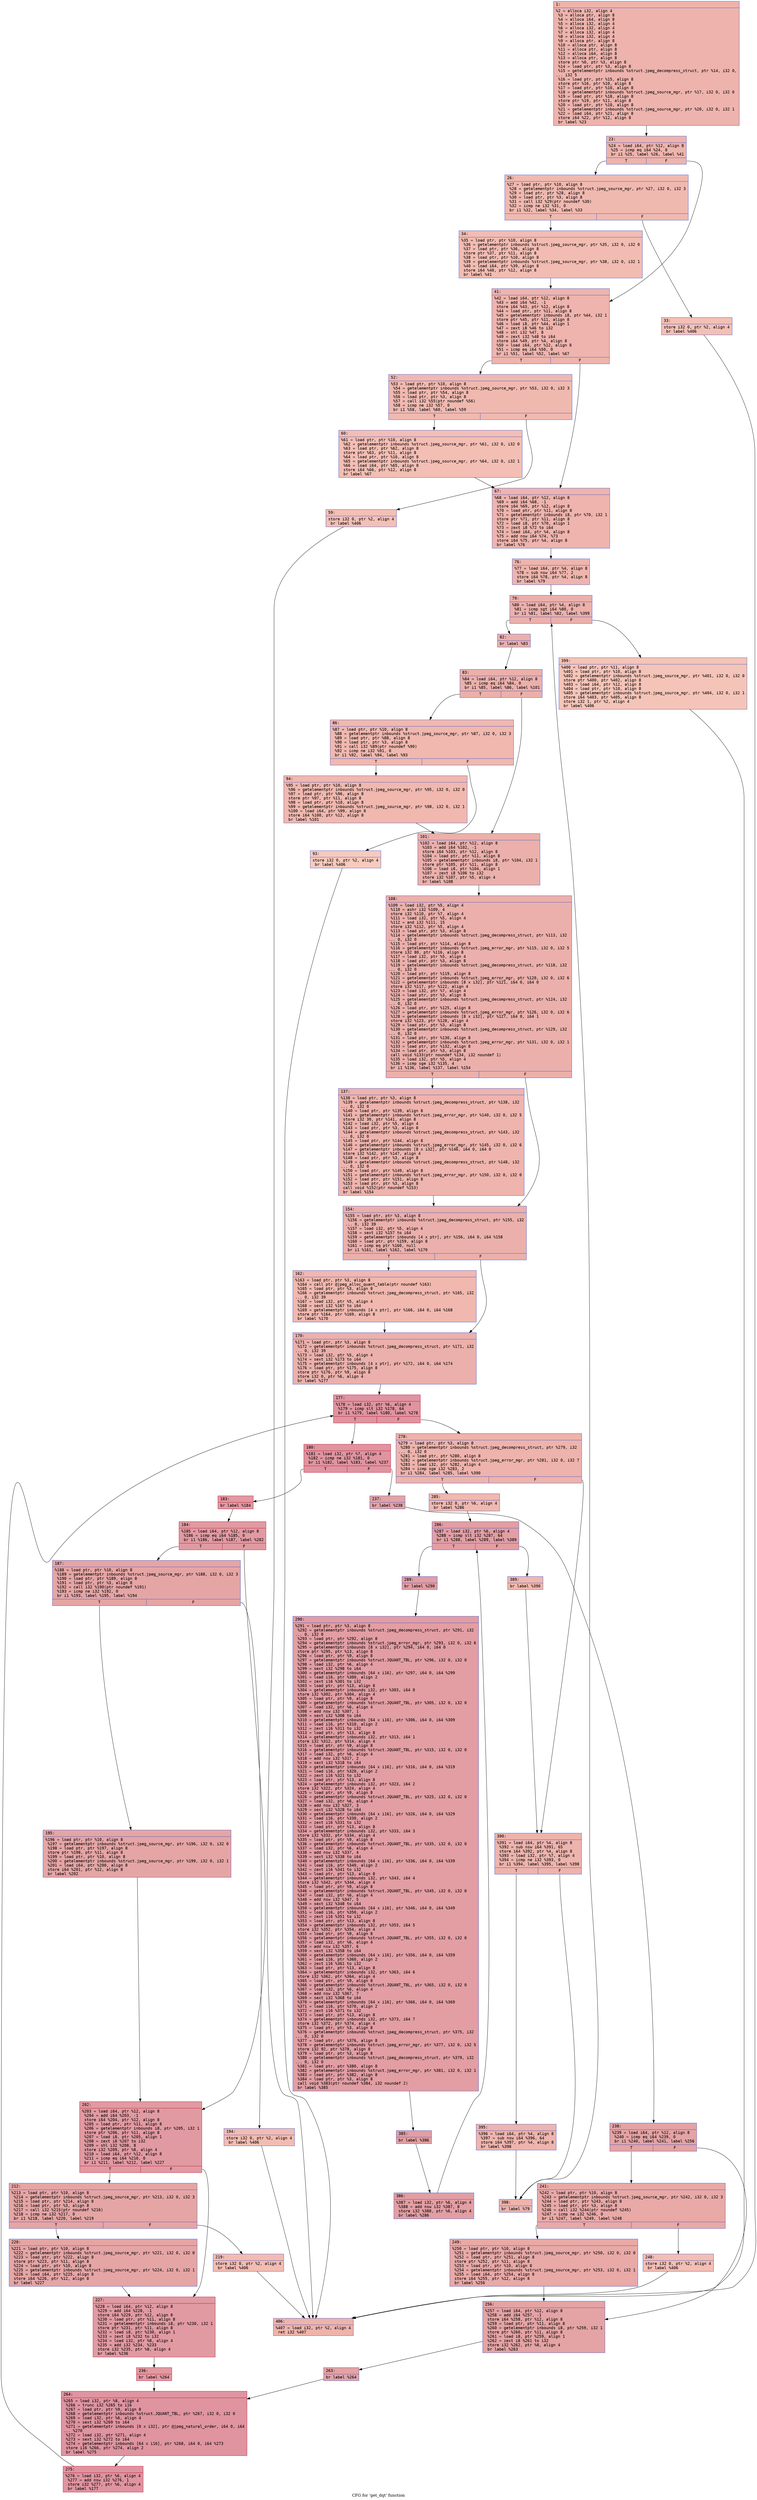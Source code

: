 digraph "CFG for 'get_dqt' function" {
	label="CFG for 'get_dqt' function";

	Node0x60000315f7f0 [shape=record,color="#3d50c3ff", style=filled, fillcolor="#d6524470" fontname="Courier",label="{1:\l|  %2 = alloca i32, align 4\l  %3 = alloca ptr, align 8\l  %4 = alloca i64, align 8\l  %5 = alloca i32, align 4\l  %6 = alloca i32, align 4\l  %7 = alloca i32, align 4\l  %8 = alloca i32, align 4\l  %9 = alloca ptr, align 8\l  %10 = alloca ptr, align 8\l  %11 = alloca ptr, align 8\l  %12 = alloca i64, align 8\l  %13 = alloca ptr, align 8\l  store ptr %0, ptr %3, align 8\l  %14 = load ptr, ptr %3, align 8\l  %15 = getelementptr inbounds %struct.jpeg_decompress_struct, ptr %14, i32 0,\l... i32 5\l  %16 = load ptr, ptr %15, align 8\l  store ptr %16, ptr %10, align 8\l  %17 = load ptr, ptr %10, align 8\l  %18 = getelementptr inbounds %struct.jpeg_source_mgr, ptr %17, i32 0, i32 0\l  %19 = load ptr, ptr %18, align 8\l  store ptr %19, ptr %11, align 8\l  %20 = load ptr, ptr %10, align 8\l  %21 = getelementptr inbounds %struct.jpeg_source_mgr, ptr %20, i32 0, i32 1\l  %22 = load i64, ptr %21, align 8\l  store i64 %22, ptr %12, align 8\l  br label %23\l}"];
	Node0x60000315f7f0 -> Node0x60000315f840[tooltip="1 -> 23\nProbability 100.00%" ];
	Node0x60000315f840 [shape=record,color="#3d50c3ff", style=filled, fillcolor="#d6524470" fontname="Courier",label="{23:\l|  %24 = load i64, ptr %12, align 8\l  %25 = icmp eq i64 %24, 0\l  br i1 %25, label %26, label %41\l|{<s0>T|<s1>F}}"];
	Node0x60000315f840:s0 -> Node0x60000315f890[tooltip="23 -> 26\nProbability 37.50%" ];
	Node0x60000315f840:s1 -> Node0x60000315f980[tooltip="23 -> 41\nProbability 62.50%" ];
	Node0x60000315f890 [shape=record,color="#3d50c3ff", style=filled, fillcolor="#de614d70" fontname="Courier",label="{26:\l|  %27 = load ptr, ptr %10, align 8\l  %28 = getelementptr inbounds %struct.jpeg_source_mgr, ptr %27, i32 0, i32 3\l  %29 = load ptr, ptr %28, align 8\l  %30 = load ptr, ptr %3, align 8\l  %31 = call i32 %29(ptr noundef %30)\l  %32 = icmp ne i32 %31, 0\l  br i1 %32, label %34, label %33\l|{<s0>T|<s1>F}}"];
	Node0x60000315f890:s0 -> Node0x60000315f930[tooltip="26 -> 34\nProbability 62.50%" ];
	Node0x60000315f890:s1 -> Node0x60000315f8e0[tooltip="26 -> 33\nProbability 37.50%" ];
	Node0x60000315f8e0 [shape=record,color="#3d50c3ff", style=filled, fillcolor="#e5705870" fontname="Courier",label="{33:\l|  store i32 0, ptr %2, align 4\l  br label %406\l}"];
	Node0x60000315f8e0 -> Node0x600003158a00[tooltip="33 -> 406\nProbability 100.00%" ];
	Node0x60000315f930 [shape=record,color="#3d50c3ff", style=filled, fillcolor="#e1675170" fontname="Courier",label="{34:\l|  %35 = load ptr, ptr %10, align 8\l  %36 = getelementptr inbounds %struct.jpeg_source_mgr, ptr %35, i32 0, i32 0\l  %37 = load ptr, ptr %36, align 8\l  store ptr %37, ptr %11, align 8\l  %38 = load ptr, ptr %10, align 8\l  %39 = getelementptr inbounds %struct.jpeg_source_mgr, ptr %38, i32 0, i32 1\l  %40 = load i64, ptr %39, align 8\l  store i64 %40, ptr %12, align 8\l  br label %41\l}"];
	Node0x60000315f930 -> Node0x60000315f980[tooltip="34 -> 41\nProbability 100.00%" ];
	Node0x60000315f980 [shape=record,color="#3d50c3ff", style=filled, fillcolor="#d8564670" fontname="Courier",label="{41:\l|  %42 = load i64, ptr %12, align 8\l  %43 = add i64 %42, -1\l  store i64 %43, ptr %12, align 8\l  %44 = load ptr, ptr %11, align 8\l  %45 = getelementptr inbounds i8, ptr %44, i32 1\l  store ptr %45, ptr %11, align 8\l  %46 = load i8, ptr %44, align 1\l  %47 = zext i8 %46 to i32\l  %48 = shl i32 %47, 8\l  %49 = zext i32 %48 to i64\l  store i64 %49, ptr %4, align 8\l  %50 = load i64, ptr %12, align 8\l  %51 = icmp eq i64 %50, 0\l  br i1 %51, label %52, label %67\l|{<s0>T|<s1>F}}"];
	Node0x60000315f980:s0 -> Node0x60000315f9d0[tooltip="41 -> 52\nProbability 37.50%" ];
	Node0x60000315f980:s1 -> Node0x60000315fac0[tooltip="41 -> 67\nProbability 62.50%" ];
	Node0x60000315f9d0 [shape=record,color="#3d50c3ff", style=filled, fillcolor="#de614d70" fontname="Courier",label="{52:\l|  %53 = load ptr, ptr %10, align 8\l  %54 = getelementptr inbounds %struct.jpeg_source_mgr, ptr %53, i32 0, i32 3\l  %55 = load ptr, ptr %54, align 8\l  %56 = load ptr, ptr %3, align 8\l  %57 = call i32 %55(ptr noundef %56)\l  %58 = icmp ne i32 %57, 0\l  br i1 %58, label %60, label %59\l|{<s0>T|<s1>F}}"];
	Node0x60000315f9d0:s0 -> Node0x60000315fa70[tooltip="52 -> 60\nProbability 62.50%" ];
	Node0x60000315f9d0:s1 -> Node0x60000315fa20[tooltip="52 -> 59\nProbability 37.50%" ];
	Node0x60000315fa20 [shape=record,color="#3d50c3ff", style=filled, fillcolor="#e5705870" fontname="Courier",label="{59:\l|  store i32 0, ptr %2, align 4\l  br label %406\l}"];
	Node0x60000315fa20 -> Node0x600003158a00[tooltip="59 -> 406\nProbability 100.00%" ];
	Node0x60000315fa70 [shape=record,color="#3d50c3ff", style=filled, fillcolor="#e36c5570" fontname="Courier",label="{60:\l|  %61 = load ptr, ptr %10, align 8\l  %62 = getelementptr inbounds %struct.jpeg_source_mgr, ptr %61, i32 0, i32 0\l  %63 = load ptr, ptr %62, align 8\l  store ptr %63, ptr %11, align 8\l  %64 = load ptr, ptr %10, align 8\l  %65 = getelementptr inbounds %struct.jpeg_source_mgr, ptr %64, i32 0, i32 1\l  %66 = load i64, ptr %65, align 8\l  store i64 %66, ptr %12, align 8\l  br label %67\l}"];
	Node0x60000315fa70 -> Node0x60000315fac0[tooltip="60 -> 67\nProbability 100.00%" ];
	Node0x60000315fac0 [shape=record,color="#3d50c3ff", style=filled, fillcolor="#d8564670" fontname="Courier",label="{67:\l|  %68 = load i64, ptr %12, align 8\l  %69 = add i64 %68, -1\l  store i64 %69, ptr %12, align 8\l  %70 = load ptr, ptr %11, align 8\l  %71 = getelementptr inbounds i8, ptr %70, i32 1\l  store ptr %71, ptr %11, align 8\l  %72 = load i8, ptr %70, align 1\l  %73 = zext i8 %72 to i64\l  %74 = load i64, ptr %4, align 8\l  %75 = add nsw i64 %74, %73\l  store i64 %75, ptr %4, align 8\l  br label %76\l}"];
	Node0x60000315fac0 -> Node0x60000315fb10[tooltip="67 -> 76\nProbability 100.00%" ];
	Node0x60000315fb10 [shape=record,color="#3d50c3ff", style=filled, fillcolor="#d8564670" fontname="Courier",label="{76:\l|  %77 = load i64, ptr %4, align 8\l  %78 = sub nsw i64 %77, 2\l  store i64 %78, ptr %4, align 8\l  br label %79\l}"];
	Node0x60000315fb10 -> Node0x60000315fb60[tooltip="76 -> 79\nProbability 100.00%" ];
	Node0x60000315fb60 [shape=record,color="#3d50c3ff", style=filled, fillcolor="#d24b4070" fontname="Courier",label="{79:\l|  %80 = load i64, ptr %4, align 8\l  %81 = icmp sgt i64 %80, 0\l  br i1 %81, label %82, label %399\l|{<s0>T|<s1>F}}"];
	Node0x60000315fb60:s0 -> Node0x60000315fbb0[tooltip="79 -> 82\nProbability 96.88%" ];
	Node0x60000315fb60:s1 -> Node0x6000031589b0[tooltip="79 -> 399\nProbability 3.12%" ];
	Node0x60000315fbb0 [shape=record,color="#3d50c3ff", style=filled, fillcolor="#d24b4070" fontname="Courier",label="{82:\l|  br label %83\l}"];
	Node0x60000315fbb0 -> Node0x60000315fc00[tooltip="82 -> 83\nProbability 100.00%" ];
	Node0x60000315fc00 [shape=record,color="#3d50c3ff", style=filled, fillcolor="#d24b4070" fontname="Courier",label="{83:\l|  %84 = load i64, ptr %12, align 8\l  %85 = icmp eq i64 %84, 0\l  br i1 %85, label %86, label %101\l|{<s0>T|<s1>F}}"];
	Node0x60000315fc00:s0 -> Node0x60000315fc50[tooltip="83 -> 86\nProbability 37.50%" ];
	Node0x60000315fc00:s1 -> Node0x60000315fd40[tooltip="83 -> 101\nProbability 62.50%" ];
	Node0x60000315fc50 [shape=record,color="#3d50c3ff", style=filled, fillcolor="#dc5d4a70" fontname="Courier",label="{86:\l|  %87 = load ptr, ptr %10, align 8\l  %88 = getelementptr inbounds %struct.jpeg_source_mgr, ptr %87, i32 0, i32 3\l  %89 = load ptr, ptr %88, align 8\l  %90 = load ptr, ptr %3, align 8\l  %91 = call i32 %89(ptr noundef %90)\l  %92 = icmp ne i32 %91, 0\l  br i1 %92, label %94, label %93\l|{<s0>T|<s1>F}}"];
	Node0x60000315fc50:s0 -> Node0x60000315fcf0[tooltip="86 -> 94\nProbability 96.88%" ];
	Node0x60000315fc50:s1 -> Node0x60000315fca0[tooltip="86 -> 93\nProbability 3.12%" ];
	Node0x60000315fca0 [shape=record,color="#3d50c3ff", style=filled, fillcolor="#ef886b70" fontname="Courier",label="{93:\l|  store i32 0, ptr %2, align 4\l  br label %406\l}"];
	Node0x60000315fca0 -> Node0x600003158a00[tooltip="93 -> 406\nProbability 100.00%" ];
	Node0x60000315fcf0 [shape=record,color="#3d50c3ff", style=filled, fillcolor="#dc5d4a70" fontname="Courier",label="{94:\l|  %95 = load ptr, ptr %10, align 8\l  %96 = getelementptr inbounds %struct.jpeg_source_mgr, ptr %95, i32 0, i32 0\l  %97 = load ptr, ptr %96, align 8\l  store ptr %97, ptr %11, align 8\l  %98 = load ptr, ptr %10, align 8\l  %99 = getelementptr inbounds %struct.jpeg_source_mgr, ptr %98, i32 0, i32 1\l  %100 = load i64, ptr %99, align 8\l  store i64 %100, ptr %12, align 8\l  br label %101\l}"];
	Node0x60000315fcf0 -> Node0x60000315fd40[tooltip="94 -> 101\nProbability 100.00%" ];
	Node0x60000315fd40 [shape=record,color="#3d50c3ff", style=filled, fillcolor="#d24b4070" fontname="Courier",label="{101:\l|  %102 = load i64, ptr %12, align 8\l  %103 = add i64 %102, -1\l  store i64 %103, ptr %12, align 8\l  %104 = load ptr, ptr %11, align 8\l  %105 = getelementptr inbounds i8, ptr %104, i32 1\l  store ptr %105, ptr %11, align 8\l  %106 = load i8, ptr %104, align 1\l  %107 = zext i8 %106 to i32\l  store i32 %107, ptr %5, align 4\l  br label %108\l}"];
	Node0x60000315fd40 -> Node0x60000315fd90[tooltip="101 -> 108\nProbability 100.00%" ];
	Node0x60000315fd90 [shape=record,color="#3d50c3ff", style=filled, fillcolor="#d24b4070" fontname="Courier",label="{108:\l|  %109 = load i32, ptr %5, align 4\l  %110 = ashr i32 %109, 4\l  store i32 %110, ptr %7, align 4\l  %111 = load i32, ptr %5, align 4\l  %112 = and i32 %111, 15\l  store i32 %112, ptr %5, align 4\l  %113 = load ptr, ptr %3, align 8\l  %114 = getelementptr inbounds %struct.jpeg_decompress_struct, ptr %113, i32\l... 0, i32 0\l  %115 = load ptr, ptr %114, align 8\l  %116 = getelementptr inbounds %struct.jpeg_error_mgr, ptr %115, i32 0, i32 5\l  store i32 80, ptr %116, align 8\l  %117 = load i32, ptr %5, align 4\l  %118 = load ptr, ptr %3, align 8\l  %119 = getelementptr inbounds %struct.jpeg_decompress_struct, ptr %118, i32\l... 0, i32 0\l  %120 = load ptr, ptr %119, align 8\l  %121 = getelementptr inbounds %struct.jpeg_error_mgr, ptr %120, i32 0, i32 6\l  %122 = getelementptr inbounds [8 x i32], ptr %121, i64 0, i64 0\l  store i32 %117, ptr %122, align 4\l  %123 = load i32, ptr %7, align 4\l  %124 = load ptr, ptr %3, align 8\l  %125 = getelementptr inbounds %struct.jpeg_decompress_struct, ptr %124, i32\l... 0, i32 0\l  %126 = load ptr, ptr %125, align 8\l  %127 = getelementptr inbounds %struct.jpeg_error_mgr, ptr %126, i32 0, i32 6\l  %128 = getelementptr inbounds [8 x i32], ptr %127, i64 0, i64 1\l  store i32 %123, ptr %128, align 4\l  %129 = load ptr, ptr %3, align 8\l  %130 = getelementptr inbounds %struct.jpeg_decompress_struct, ptr %129, i32\l... 0, i32 0\l  %131 = load ptr, ptr %130, align 8\l  %132 = getelementptr inbounds %struct.jpeg_error_mgr, ptr %131, i32 0, i32 1\l  %133 = load ptr, ptr %132, align 8\l  %134 = load ptr, ptr %3, align 8\l  call void %133(ptr noundef %134, i32 noundef 1)\l  %135 = load i32, ptr %5, align 4\l  %136 = icmp sge i32 %135, 4\l  br i1 %136, label %137, label %154\l|{<s0>T|<s1>F}}"];
	Node0x60000315fd90:s0 -> Node0x60000315fde0[tooltip="108 -> 137\nProbability 50.00%" ];
	Node0x60000315fd90:s1 -> Node0x60000315fe30[tooltip="108 -> 154\nProbability 50.00%" ];
	Node0x60000315fde0 [shape=record,color="#3d50c3ff", style=filled, fillcolor="#d8564670" fontname="Courier",label="{137:\l|  %138 = load ptr, ptr %3, align 8\l  %139 = getelementptr inbounds %struct.jpeg_decompress_struct, ptr %138, i32\l... 0, i32 0\l  %140 = load ptr, ptr %139, align 8\l  %141 = getelementptr inbounds %struct.jpeg_error_mgr, ptr %140, i32 0, i32 5\l  store i32 30, ptr %141, align 8\l  %142 = load i32, ptr %5, align 4\l  %143 = load ptr, ptr %3, align 8\l  %144 = getelementptr inbounds %struct.jpeg_decompress_struct, ptr %143, i32\l... 0, i32 0\l  %145 = load ptr, ptr %144, align 8\l  %146 = getelementptr inbounds %struct.jpeg_error_mgr, ptr %145, i32 0, i32 6\l  %147 = getelementptr inbounds [8 x i32], ptr %146, i64 0, i64 0\l  store i32 %142, ptr %147, align 4\l  %148 = load ptr, ptr %3, align 8\l  %149 = getelementptr inbounds %struct.jpeg_decompress_struct, ptr %148, i32\l... 0, i32 0\l  %150 = load ptr, ptr %149, align 8\l  %151 = getelementptr inbounds %struct.jpeg_error_mgr, ptr %150, i32 0, i32 0\l  %152 = load ptr, ptr %151, align 8\l  %153 = load ptr, ptr %3, align 8\l  call void %152(ptr noundef %153)\l  br label %154\l}"];
	Node0x60000315fde0 -> Node0x60000315fe30[tooltip="137 -> 154\nProbability 100.00%" ];
	Node0x60000315fe30 [shape=record,color="#3d50c3ff", style=filled, fillcolor="#d24b4070" fontname="Courier",label="{154:\l|  %155 = load ptr, ptr %3, align 8\l  %156 = getelementptr inbounds %struct.jpeg_decompress_struct, ptr %155, i32\l... 0, i32 39\l  %157 = load i32, ptr %5, align 4\l  %158 = sext i32 %157 to i64\l  %159 = getelementptr inbounds [4 x ptr], ptr %156, i64 0, i64 %158\l  %160 = load ptr, ptr %159, align 8\l  %161 = icmp eq ptr %160, null\l  br i1 %161, label %162, label %170\l|{<s0>T|<s1>F}}"];
	Node0x60000315fe30:s0 -> Node0x60000315fe80[tooltip="154 -> 162\nProbability 37.50%" ];
	Node0x60000315fe30:s1 -> Node0x60000315fed0[tooltip="154 -> 170\nProbability 62.50%" ];
	Node0x60000315fe80 [shape=record,color="#3d50c3ff", style=filled, fillcolor="#dc5d4a70" fontname="Courier",label="{162:\l|  %163 = load ptr, ptr %3, align 8\l  %164 = call ptr @jpeg_alloc_quant_table(ptr noundef %163)\l  %165 = load ptr, ptr %3, align 8\l  %166 = getelementptr inbounds %struct.jpeg_decompress_struct, ptr %165, i32\l... 0, i32 39\l  %167 = load i32, ptr %5, align 4\l  %168 = sext i32 %167 to i64\l  %169 = getelementptr inbounds [4 x ptr], ptr %166, i64 0, i64 %168\l  store ptr %164, ptr %169, align 8\l  br label %170\l}"];
	Node0x60000315fe80 -> Node0x60000315fed0[tooltip="162 -> 170\nProbability 100.00%" ];
	Node0x60000315fed0 [shape=record,color="#3d50c3ff", style=filled, fillcolor="#d24b4070" fontname="Courier",label="{170:\l|  %171 = load ptr, ptr %3, align 8\l  %172 = getelementptr inbounds %struct.jpeg_decompress_struct, ptr %171, i32\l... 0, i32 39\l  %173 = load i32, ptr %5, align 4\l  %174 = sext i32 %173 to i64\l  %175 = getelementptr inbounds [4 x ptr], ptr %172, i64 0, i64 %174\l  %176 = load ptr, ptr %175, align 8\l  store ptr %176, ptr %9, align 8\l  store i32 0, ptr %6, align 4\l  br label %177\l}"];
	Node0x60000315fed0 -> Node0x60000315ff20[tooltip="170 -> 177\nProbability 100.00%" ];
	Node0x60000315ff20 [shape=record,color="#b70d28ff", style=filled, fillcolor="#b70d2870" fontname="Courier",label="{177:\l|  %178 = load i32, ptr %6, align 4\l  %179 = icmp slt i32 %178, 64\l  br i1 %179, label %180, label %278\l|{<s0>T|<s1>F}}"];
	Node0x60000315ff20:s0 -> Node0x60000315ff70[tooltip="177 -> 180\nProbability 96.88%" ];
	Node0x60000315ff20:s1 -> Node0x600003158640[tooltip="177 -> 278\nProbability 3.12%" ];
	Node0x60000315ff70 [shape=record,color="#b70d28ff", style=filled, fillcolor="#b70d2870" fontname="Courier",label="{180:\l|  %181 = load i32, ptr %7, align 4\l  %182 = icmp ne i32 %181, 0\l  br i1 %182, label %183, label %237\l|{<s0>T|<s1>F}}"];
	Node0x60000315ff70:s0 -> Node0x600003158000[tooltip="180 -> 183\nProbability 62.50%" ];
	Node0x60000315ff70:s1 -> Node0x600003158370[tooltip="180 -> 237\nProbability 37.50%" ];
	Node0x600003158000 [shape=record,color="#b70d28ff", style=filled, fillcolor="#bb1b2c70" fontname="Courier",label="{183:\l|  br label %184\l}"];
	Node0x600003158000 -> Node0x600003158050[tooltip="183 -> 184\nProbability 100.00%" ];
	Node0x600003158050 [shape=record,color="#b70d28ff", style=filled, fillcolor="#bb1b2c70" fontname="Courier",label="{184:\l|  %185 = load i64, ptr %12, align 8\l  %186 = icmp eq i64 %185, 0\l  br i1 %186, label %187, label %202\l|{<s0>T|<s1>F}}"];
	Node0x600003158050:s0 -> Node0x6000031580a0[tooltip="184 -> 187\nProbability 37.50%" ];
	Node0x600003158050:s1 -> Node0x600003158190[tooltip="184 -> 202\nProbability 62.50%" ];
	Node0x6000031580a0 [shape=record,color="#3d50c3ff", style=filled, fillcolor="#c5333470" fontname="Courier",label="{187:\l|  %188 = load ptr, ptr %10, align 8\l  %189 = getelementptr inbounds %struct.jpeg_source_mgr, ptr %188, i32 0, i32 3\l  %190 = load ptr, ptr %189, align 8\l  %191 = load ptr, ptr %3, align 8\l  %192 = call i32 %190(ptr noundef %191)\l  %193 = icmp ne i32 %192, 0\l  br i1 %193, label %195, label %194\l|{<s0>T|<s1>F}}"];
	Node0x6000031580a0:s0 -> Node0x600003158140[tooltip="187 -> 195\nProbability 96.88%" ];
	Node0x6000031580a0:s1 -> Node0x6000031580f0[tooltip="187 -> 194\nProbability 3.12%" ];
	Node0x6000031580f0 [shape=record,color="#3d50c3ff", style=filled, fillcolor="#e1675170" fontname="Courier",label="{194:\l|  store i32 0, ptr %2, align 4\l  br label %406\l}"];
	Node0x6000031580f0 -> Node0x600003158a00[tooltip="194 -> 406\nProbability 100.00%" ];
	Node0x600003158140 [shape=record,color="#3d50c3ff", style=filled, fillcolor="#c5333470" fontname="Courier",label="{195:\l|  %196 = load ptr, ptr %10, align 8\l  %197 = getelementptr inbounds %struct.jpeg_source_mgr, ptr %196, i32 0, i32 0\l  %198 = load ptr, ptr %197, align 8\l  store ptr %198, ptr %11, align 8\l  %199 = load ptr, ptr %10, align 8\l  %200 = getelementptr inbounds %struct.jpeg_source_mgr, ptr %199, i32 0, i32 1\l  %201 = load i64, ptr %200, align 8\l  store i64 %201, ptr %12, align 8\l  br label %202\l}"];
	Node0x600003158140 -> Node0x600003158190[tooltip="195 -> 202\nProbability 100.00%" ];
	Node0x600003158190 [shape=record,color="#b70d28ff", style=filled, fillcolor="#bb1b2c70" fontname="Courier",label="{202:\l|  %203 = load i64, ptr %12, align 8\l  %204 = add i64 %203, -1\l  store i64 %204, ptr %12, align 8\l  %205 = load ptr, ptr %11, align 8\l  %206 = getelementptr inbounds i8, ptr %205, i32 1\l  store ptr %206, ptr %11, align 8\l  %207 = load i8, ptr %205, align 1\l  %208 = zext i8 %207 to i32\l  %209 = shl i32 %208, 8\l  store i32 %209, ptr %8, align 4\l  %210 = load i64, ptr %12, align 8\l  %211 = icmp eq i64 %210, 0\l  br i1 %211, label %212, label %227\l|{<s0>T|<s1>F}}"];
	Node0x600003158190:s0 -> Node0x6000031581e0[tooltip="202 -> 212\nProbability 37.50%" ];
	Node0x600003158190:s1 -> Node0x6000031582d0[tooltip="202 -> 227\nProbability 62.50%" ];
	Node0x6000031581e0 [shape=record,color="#3d50c3ff", style=filled, fillcolor="#c5333470" fontname="Courier",label="{212:\l|  %213 = load ptr, ptr %10, align 8\l  %214 = getelementptr inbounds %struct.jpeg_source_mgr, ptr %213, i32 0, i32 3\l  %215 = load ptr, ptr %214, align 8\l  %216 = load ptr, ptr %3, align 8\l  %217 = call i32 %215(ptr noundef %216)\l  %218 = icmp ne i32 %217, 0\l  br i1 %218, label %220, label %219\l|{<s0>T|<s1>F}}"];
	Node0x6000031581e0:s0 -> Node0x600003158280[tooltip="212 -> 220\nProbability 96.88%" ];
	Node0x6000031581e0:s1 -> Node0x600003158230[tooltip="212 -> 219\nProbability 3.12%" ];
	Node0x600003158230 [shape=record,color="#3d50c3ff", style=filled, fillcolor="#e1675170" fontname="Courier",label="{219:\l|  store i32 0, ptr %2, align 4\l  br label %406\l}"];
	Node0x600003158230 -> Node0x600003158a00[tooltip="219 -> 406\nProbability 100.00%" ];
	Node0x600003158280 [shape=record,color="#3d50c3ff", style=filled, fillcolor="#c5333470" fontname="Courier",label="{220:\l|  %221 = load ptr, ptr %10, align 8\l  %222 = getelementptr inbounds %struct.jpeg_source_mgr, ptr %221, i32 0, i32 0\l  %223 = load ptr, ptr %222, align 8\l  store ptr %223, ptr %11, align 8\l  %224 = load ptr, ptr %10, align 8\l  %225 = getelementptr inbounds %struct.jpeg_source_mgr, ptr %224, i32 0, i32 1\l  %226 = load i64, ptr %225, align 8\l  store i64 %226, ptr %12, align 8\l  br label %227\l}"];
	Node0x600003158280 -> Node0x6000031582d0[tooltip="220 -> 227\nProbability 100.00%" ];
	Node0x6000031582d0 [shape=record,color="#b70d28ff", style=filled, fillcolor="#bb1b2c70" fontname="Courier",label="{227:\l|  %228 = load i64, ptr %12, align 8\l  %229 = add i64 %228, -1\l  store i64 %229, ptr %12, align 8\l  %230 = load ptr, ptr %11, align 8\l  %231 = getelementptr inbounds i8, ptr %230, i32 1\l  store ptr %231, ptr %11, align 8\l  %232 = load i8, ptr %230, align 1\l  %233 = zext i8 %232 to i32\l  %234 = load i32, ptr %8, align 4\l  %235 = add i32 %234, %233\l  store i32 %235, ptr %8, align 4\l  br label %236\l}"];
	Node0x6000031582d0 -> Node0x600003158320[tooltip="227 -> 236\nProbability 100.00%" ];
	Node0x600003158320 [shape=record,color="#b70d28ff", style=filled, fillcolor="#bb1b2c70" fontname="Courier",label="{236:\l|  br label %264\l}"];
	Node0x600003158320 -> Node0x6000031585a0[tooltip="236 -> 264\nProbability 100.00%" ];
	Node0x600003158370 [shape=record,color="#3d50c3ff", style=filled, fillcolor="#c32e3170" fontname="Courier",label="{237:\l|  br label %238\l}"];
	Node0x600003158370 -> Node0x6000031583c0[tooltip="237 -> 238\nProbability 100.00%" ];
	Node0x6000031583c0 [shape=record,color="#3d50c3ff", style=filled, fillcolor="#c32e3170" fontname="Courier",label="{238:\l|  %239 = load i64, ptr %12, align 8\l  %240 = icmp eq i64 %239, 0\l  br i1 %240, label %241, label %256\l|{<s0>T|<s1>F}}"];
	Node0x6000031583c0:s0 -> Node0x600003158410[tooltip="238 -> 241\nProbability 37.50%" ];
	Node0x6000031583c0:s1 -> Node0x600003158500[tooltip="238 -> 256\nProbability 62.50%" ];
	Node0x600003158410 [shape=record,color="#3d50c3ff", style=filled, fillcolor="#ca3b3770" fontname="Courier",label="{241:\l|  %242 = load ptr, ptr %10, align 8\l  %243 = getelementptr inbounds %struct.jpeg_source_mgr, ptr %242, i32 0, i32 3\l  %244 = load ptr, ptr %243, align 8\l  %245 = load ptr, ptr %3, align 8\l  %246 = call i32 %244(ptr noundef %245)\l  %247 = icmp ne i32 %246, 0\l  br i1 %247, label %249, label %248\l|{<s0>T|<s1>F}}"];
	Node0x600003158410:s0 -> Node0x6000031584b0[tooltip="241 -> 249\nProbability 96.88%" ];
	Node0x600003158410:s1 -> Node0x600003158460[tooltip="241 -> 248\nProbability 3.12%" ];
	Node0x600003158460 [shape=record,color="#3d50c3ff", style=filled, fillcolor="#e36c5570" fontname="Courier",label="{248:\l|  store i32 0, ptr %2, align 4\l  br label %406\l}"];
	Node0x600003158460 -> Node0x600003158a00[tooltip="248 -> 406\nProbability 100.00%" ];
	Node0x6000031584b0 [shape=record,color="#3d50c3ff", style=filled, fillcolor="#ca3b3770" fontname="Courier",label="{249:\l|  %250 = load ptr, ptr %10, align 8\l  %251 = getelementptr inbounds %struct.jpeg_source_mgr, ptr %250, i32 0, i32 0\l  %252 = load ptr, ptr %251, align 8\l  store ptr %252, ptr %11, align 8\l  %253 = load ptr, ptr %10, align 8\l  %254 = getelementptr inbounds %struct.jpeg_source_mgr, ptr %253, i32 0, i32 1\l  %255 = load i64, ptr %254, align 8\l  store i64 %255, ptr %12, align 8\l  br label %256\l}"];
	Node0x6000031584b0 -> Node0x600003158500[tooltip="249 -> 256\nProbability 100.00%" ];
	Node0x600003158500 [shape=record,color="#3d50c3ff", style=filled, fillcolor="#c32e3170" fontname="Courier",label="{256:\l|  %257 = load i64, ptr %12, align 8\l  %258 = add i64 %257, -1\l  store i64 %258, ptr %12, align 8\l  %259 = load ptr, ptr %11, align 8\l  %260 = getelementptr inbounds i8, ptr %259, i32 1\l  store ptr %260, ptr %11, align 8\l  %261 = load i8, ptr %259, align 1\l  %262 = zext i8 %261 to i32\l  store i32 %262, ptr %8, align 4\l  br label %263\l}"];
	Node0x600003158500 -> Node0x600003158550[tooltip="256 -> 263\nProbability 100.00%" ];
	Node0x600003158550 [shape=record,color="#3d50c3ff", style=filled, fillcolor="#c32e3170" fontname="Courier",label="{263:\l|  br label %264\l}"];
	Node0x600003158550 -> Node0x6000031585a0[tooltip="263 -> 264\nProbability 100.00%" ];
	Node0x6000031585a0 [shape=record,color="#b70d28ff", style=filled, fillcolor="#b70d2870" fontname="Courier",label="{264:\l|  %265 = load i32, ptr %8, align 4\l  %266 = trunc i32 %265 to i16\l  %267 = load ptr, ptr %9, align 8\l  %268 = getelementptr inbounds %struct.JQUANT_TBL, ptr %267, i32 0, i32 0\l  %269 = load i32, ptr %6, align 4\l  %270 = sext i32 %269 to i64\l  %271 = getelementptr inbounds [0 x i32], ptr @jpeg_natural_order, i64 0, i64\l... %270\l  %272 = load i32, ptr %271, align 4\l  %273 = sext i32 %272 to i64\l  %274 = getelementptr inbounds [64 x i16], ptr %268, i64 0, i64 %273\l  store i16 %266, ptr %274, align 2\l  br label %275\l}"];
	Node0x6000031585a0 -> Node0x6000031585f0[tooltip="264 -> 275\nProbability 100.00%" ];
	Node0x6000031585f0 [shape=record,color="#b70d28ff", style=filled, fillcolor="#b70d2870" fontname="Courier",label="{275:\l|  %276 = load i32, ptr %6, align 4\l  %277 = add nsw i32 %276, 1\l  store i32 %277, ptr %6, align 4\l  br label %177\l}"];
	Node0x6000031585f0 -> Node0x60000315ff20[tooltip="275 -> 177\nProbability 100.00%" ];
	Node0x600003158640 [shape=record,color="#3d50c3ff", style=filled, fillcolor="#d6524470" fontname="Courier",label="{278:\l|  %279 = load ptr, ptr %3, align 8\l  %280 = getelementptr inbounds %struct.jpeg_decompress_struct, ptr %279, i32\l... 0, i32 0\l  %281 = load ptr, ptr %280, align 8\l  %282 = getelementptr inbounds %struct.jpeg_error_mgr, ptr %281, i32 0, i32 7\l  %283 = load i32, ptr %282, align 4\l  %284 = icmp sge i32 %283, 2\l  br i1 %284, label %285, label %390\l|{<s0>T|<s1>F}}"];
	Node0x600003158640:s0 -> Node0x600003158690[tooltip="278 -> 285\nProbability 50.00%" ];
	Node0x600003158640:s1 -> Node0x6000031588c0[tooltip="278 -> 390\nProbability 50.00%" ];
	Node0x600003158690 [shape=record,color="#3d50c3ff", style=filled, fillcolor="#dc5d4a70" fontname="Courier",label="{285:\l|  store i32 0, ptr %6, align 4\l  br label %286\l}"];
	Node0x600003158690 -> Node0x6000031586e0[tooltip="285 -> 286\nProbability 100.00%" ];
	Node0x6000031586e0 [shape=record,color="#3d50c3ff", style=filled, fillcolor="#be242e70" fontname="Courier",label="{286:\l|  %287 = load i32, ptr %6, align 4\l  %288 = icmp slt i32 %287, 64\l  br i1 %288, label %289, label %389\l|{<s0>T|<s1>F}}"];
	Node0x6000031586e0:s0 -> Node0x600003158730[tooltip="286 -> 289\nProbability 96.88%" ];
	Node0x6000031586e0:s1 -> Node0x600003158870[tooltip="286 -> 389\nProbability 3.12%" ];
	Node0x600003158730 [shape=record,color="#3d50c3ff", style=filled, fillcolor="#be242e70" fontname="Courier",label="{289:\l|  br label %290\l}"];
	Node0x600003158730 -> Node0x600003158780[tooltip="289 -> 290\nProbability 100.00%" ];
	Node0x600003158780 [shape=record,color="#3d50c3ff", style=filled, fillcolor="#be242e70" fontname="Courier",label="{290:\l|  %291 = load ptr, ptr %3, align 8\l  %292 = getelementptr inbounds %struct.jpeg_decompress_struct, ptr %291, i32\l... 0, i32 0\l  %293 = load ptr, ptr %292, align 8\l  %294 = getelementptr inbounds %struct.jpeg_error_mgr, ptr %293, i32 0, i32 6\l  %295 = getelementptr inbounds [8 x i32], ptr %294, i64 0, i64 0\l  store ptr %295, ptr %13, align 8\l  %296 = load ptr, ptr %9, align 8\l  %297 = getelementptr inbounds %struct.JQUANT_TBL, ptr %296, i32 0, i32 0\l  %298 = load i32, ptr %6, align 4\l  %299 = sext i32 %298 to i64\l  %300 = getelementptr inbounds [64 x i16], ptr %297, i64 0, i64 %299\l  %301 = load i16, ptr %300, align 2\l  %302 = zext i16 %301 to i32\l  %303 = load ptr, ptr %13, align 8\l  %304 = getelementptr inbounds i32, ptr %303, i64 0\l  store i32 %302, ptr %304, align 4\l  %305 = load ptr, ptr %9, align 8\l  %306 = getelementptr inbounds %struct.JQUANT_TBL, ptr %305, i32 0, i32 0\l  %307 = load i32, ptr %6, align 4\l  %308 = add nsw i32 %307, 1\l  %309 = sext i32 %308 to i64\l  %310 = getelementptr inbounds [64 x i16], ptr %306, i64 0, i64 %309\l  %311 = load i16, ptr %310, align 2\l  %312 = zext i16 %311 to i32\l  %313 = load ptr, ptr %13, align 8\l  %314 = getelementptr inbounds i32, ptr %313, i64 1\l  store i32 %312, ptr %314, align 4\l  %315 = load ptr, ptr %9, align 8\l  %316 = getelementptr inbounds %struct.JQUANT_TBL, ptr %315, i32 0, i32 0\l  %317 = load i32, ptr %6, align 4\l  %318 = add nsw i32 %317, 2\l  %319 = sext i32 %318 to i64\l  %320 = getelementptr inbounds [64 x i16], ptr %316, i64 0, i64 %319\l  %321 = load i16, ptr %320, align 2\l  %322 = zext i16 %321 to i32\l  %323 = load ptr, ptr %13, align 8\l  %324 = getelementptr inbounds i32, ptr %323, i64 2\l  store i32 %322, ptr %324, align 4\l  %325 = load ptr, ptr %9, align 8\l  %326 = getelementptr inbounds %struct.JQUANT_TBL, ptr %325, i32 0, i32 0\l  %327 = load i32, ptr %6, align 4\l  %328 = add nsw i32 %327, 3\l  %329 = sext i32 %328 to i64\l  %330 = getelementptr inbounds [64 x i16], ptr %326, i64 0, i64 %329\l  %331 = load i16, ptr %330, align 2\l  %332 = zext i16 %331 to i32\l  %333 = load ptr, ptr %13, align 8\l  %334 = getelementptr inbounds i32, ptr %333, i64 3\l  store i32 %332, ptr %334, align 4\l  %335 = load ptr, ptr %9, align 8\l  %336 = getelementptr inbounds %struct.JQUANT_TBL, ptr %335, i32 0, i32 0\l  %337 = load i32, ptr %6, align 4\l  %338 = add nsw i32 %337, 4\l  %339 = sext i32 %338 to i64\l  %340 = getelementptr inbounds [64 x i16], ptr %336, i64 0, i64 %339\l  %341 = load i16, ptr %340, align 2\l  %342 = zext i16 %341 to i32\l  %343 = load ptr, ptr %13, align 8\l  %344 = getelementptr inbounds i32, ptr %343, i64 4\l  store i32 %342, ptr %344, align 4\l  %345 = load ptr, ptr %9, align 8\l  %346 = getelementptr inbounds %struct.JQUANT_TBL, ptr %345, i32 0, i32 0\l  %347 = load i32, ptr %6, align 4\l  %348 = add nsw i32 %347, 5\l  %349 = sext i32 %348 to i64\l  %350 = getelementptr inbounds [64 x i16], ptr %346, i64 0, i64 %349\l  %351 = load i16, ptr %350, align 2\l  %352 = zext i16 %351 to i32\l  %353 = load ptr, ptr %13, align 8\l  %354 = getelementptr inbounds i32, ptr %353, i64 5\l  store i32 %352, ptr %354, align 4\l  %355 = load ptr, ptr %9, align 8\l  %356 = getelementptr inbounds %struct.JQUANT_TBL, ptr %355, i32 0, i32 0\l  %357 = load i32, ptr %6, align 4\l  %358 = add nsw i32 %357, 6\l  %359 = sext i32 %358 to i64\l  %360 = getelementptr inbounds [64 x i16], ptr %356, i64 0, i64 %359\l  %361 = load i16, ptr %360, align 2\l  %362 = zext i16 %361 to i32\l  %363 = load ptr, ptr %13, align 8\l  %364 = getelementptr inbounds i32, ptr %363, i64 6\l  store i32 %362, ptr %364, align 4\l  %365 = load ptr, ptr %9, align 8\l  %366 = getelementptr inbounds %struct.JQUANT_TBL, ptr %365, i32 0, i32 0\l  %367 = load i32, ptr %6, align 4\l  %368 = add nsw i32 %367, 7\l  %369 = sext i32 %368 to i64\l  %370 = getelementptr inbounds [64 x i16], ptr %366, i64 0, i64 %369\l  %371 = load i16, ptr %370, align 2\l  %372 = zext i16 %371 to i32\l  %373 = load ptr, ptr %13, align 8\l  %374 = getelementptr inbounds i32, ptr %373, i64 7\l  store i32 %372, ptr %374, align 4\l  %375 = load ptr, ptr %3, align 8\l  %376 = getelementptr inbounds %struct.jpeg_decompress_struct, ptr %375, i32\l... 0, i32 0\l  %377 = load ptr, ptr %376, align 8\l  %378 = getelementptr inbounds %struct.jpeg_error_mgr, ptr %377, i32 0, i32 5\l  store i32 92, ptr %378, align 8\l  %379 = load ptr, ptr %3, align 8\l  %380 = getelementptr inbounds %struct.jpeg_decompress_struct, ptr %379, i32\l... 0, i32 0\l  %381 = load ptr, ptr %380, align 8\l  %382 = getelementptr inbounds %struct.jpeg_error_mgr, ptr %381, i32 0, i32 1\l  %383 = load ptr, ptr %382, align 8\l  %384 = load ptr, ptr %3, align 8\l  call void %383(ptr noundef %384, i32 noundef 2)\l  br label %385\l}"];
	Node0x600003158780 -> Node0x6000031587d0[tooltip="290 -> 385\nProbability 100.00%" ];
	Node0x6000031587d0 [shape=record,color="#3d50c3ff", style=filled, fillcolor="#be242e70" fontname="Courier",label="{385:\l|  br label %386\l}"];
	Node0x6000031587d0 -> Node0x600003158820[tooltip="385 -> 386\nProbability 100.00%" ];
	Node0x600003158820 [shape=record,color="#3d50c3ff", style=filled, fillcolor="#be242e70" fontname="Courier",label="{386:\l|  %387 = load i32, ptr %6, align 4\l  %388 = add nsw i32 %387, 8\l  store i32 %388, ptr %6, align 4\l  br label %286\l}"];
	Node0x600003158820 -> Node0x6000031586e0[tooltip="386 -> 286\nProbability 100.00%" ];
	Node0x600003158870 [shape=record,color="#3d50c3ff", style=filled, fillcolor="#dc5d4a70" fontname="Courier",label="{389:\l|  br label %390\l}"];
	Node0x600003158870 -> Node0x6000031588c0[tooltip="389 -> 390\nProbability 100.00%" ];
	Node0x6000031588c0 [shape=record,color="#3d50c3ff", style=filled, fillcolor="#d6524470" fontname="Courier",label="{390:\l|  %391 = load i64, ptr %4, align 8\l  %392 = sub nsw i64 %391, 65\l  store i64 %392, ptr %4, align 8\l  %393 = load i32, ptr %7, align 4\l  %394 = icmp ne i32 %393, 0\l  br i1 %394, label %395, label %398\l|{<s0>T|<s1>F}}"];
	Node0x6000031588c0:s0 -> Node0x600003158910[tooltip="390 -> 395\nProbability 62.50%" ];
	Node0x6000031588c0:s1 -> Node0x600003158960[tooltip="390 -> 398\nProbability 37.50%" ];
	Node0x600003158910 [shape=record,color="#3d50c3ff", style=filled, fillcolor="#d8564670" fontname="Courier",label="{395:\l|  %396 = load i64, ptr %4, align 8\l  %397 = sub nsw i64 %396, 64\l  store i64 %397, ptr %4, align 8\l  br label %398\l}"];
	Node0x600003158910 -> Node0x600003158960[tooltip="395 -> 398\nProbability 100.00%" ];
	Node0x600003158960 [shape=record,color="#3d50c3ff", style=filled, fillcolor="#d6524470" fontname="Courier",label="{398:\l|  br label %79\l}"];
	Node0x600003158960 -> Node0x60000315fb60[tooltip="398 -> 79\nProbability 100.00%" ];
	Node0x6000031589b0 [shape=record,color="#3d50c3ff", style=filled, fillcolor="#e97a5f70" fontname="Courier",label="{399:\l|  %400 = load ptr, ptr %11, align 8\l  %401 = load ptr, ptr %10, align 8\l  %402 = getelementptr inbounds %struct.jpeg_source_mgr, ptr %401, i32 0, i32 0\l  store ptr %400, ptr %402, align 8\l  %403 = load i64, ptr %12, align 8\l  %404 = load ptr, ptr %10, align 8\l  %405 = getelementptr inbounds %struct.jpeg_source_mgr, ptr %404, i32 0, i32 1\l  store i64 %403, ptr %405, align 8\l  store i32 1, ptr %2, align 4\l  br label %406\l}"];
	Node0x6000031589b0 -> Node0x600003158a00[tooltip="399 -> 406\nProbability 100.00%" ];
	Node0x600003158a00 [shape=record,color="#3d50c3ff", style=filled, fillcolor="#d6524470" fontname="Courier",label="{406:\l|  %407 = load i32, ptr %2, align 4\l  ret i32 %407\l}"];
}
